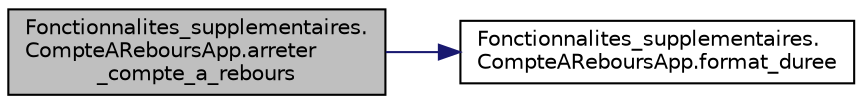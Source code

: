 digraph "Fonctionnalites_supplementaires.CompteAReboursApp.arreter_compte_a_rebours"
{
  edge [fontname="Helvetica",fontsize="10",labelfontname="Helvetica",labelfontsize="10"];
  node [fontname="Helvetica",fontsize="10",shape=record];
  rankdir="LR";
  Node8 [label="Fonctionnalites_supplementaires.\lCompteAReboursApp.arreter\l_compte_a_rebours",height=0.2,width=0.4,color="black", fillcolor="grey75", style="filled", fontcolor="black"];
  Node8 -> Node9 [color="midnightblue",fontsize="10",style="solid",fontname="Helvetica"];
  Node9 [label="Fonctionnalites_supplementaires.\lCompteAReboursApp.format_duree",height=0.2,width=0.4,color="black", fillcolor="white", style="filled",URL="$class_fonctionnalites__supplementaires_1_1_compte_a_rebours_app.html#aa93022fcdfdbd7ec8ccbcaa30b3d6f21"];
}
